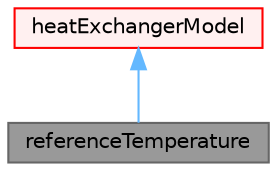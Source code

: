 digraph "referenceTemperature"
{
 // LATEX_PDF_SIZE
  bgcolor="transparent";
  edge [fontname=Helvetica,fontsize=10,labelfontname=Helvetica,labelfontsize=10];
  node [fontname=Helvetica,fontsize=10,shape=box,height=0.2,width=0.4];
  Node1 [id="Node000001",label="referenceTemperature",height=0.2,width=0.4,color="gray40", fillcolor="grey60", style="filled", fontcolor="black",tooltip="A heat exchanger model where heat exchange is calculated via a temperature table."];
  Node2 -> Node1 [id="edge1_Node000001_Node000002",dir="back",color="steelblue1",style="solid",tooltip=" "];
  Node2 [id="Node000002",label="heatExchangerModel",height=0.2,width=0.4,color="red", fillcolor="#FFF0F0", style="filled",URL="$classFoam_1_1heatExchangerModel.html",tooltip="Base class for heat exchanger models to handle various characteristics for the heatExchangerSource fv..."];
}

